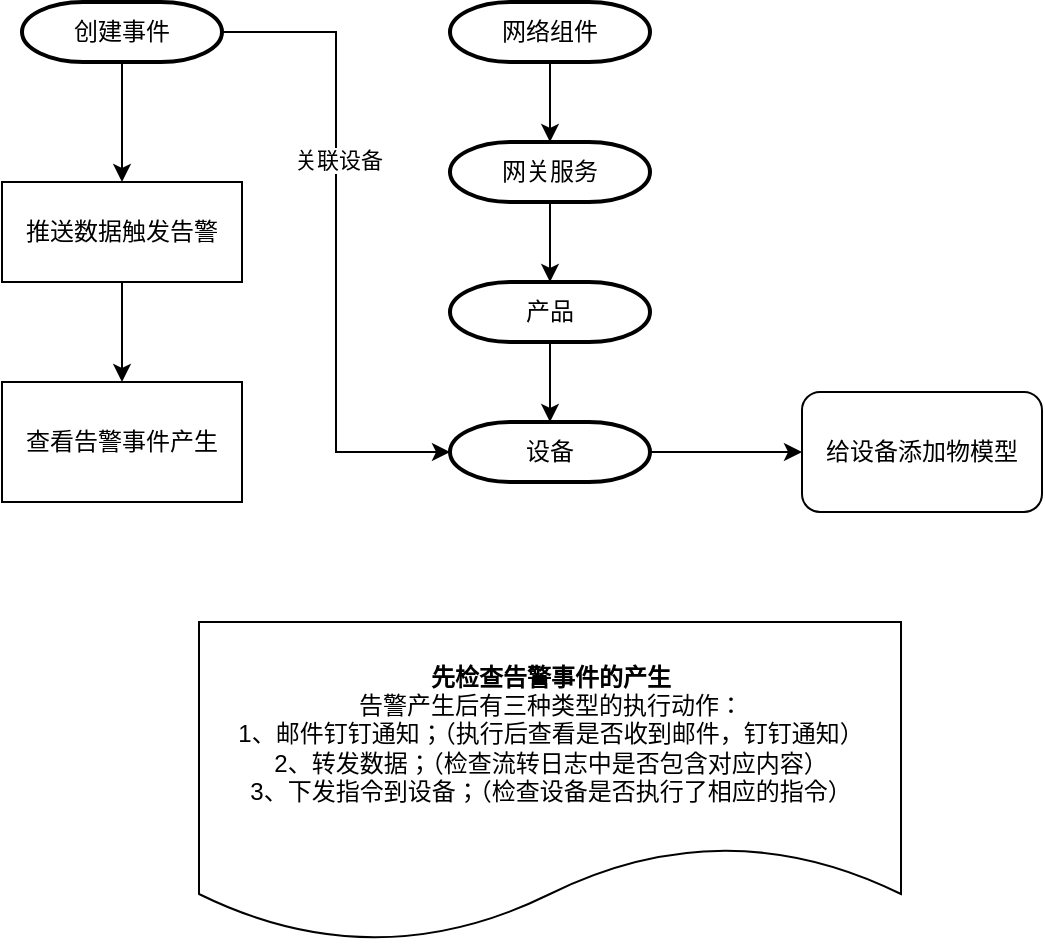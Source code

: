 <mxfile version="21.6.6" type="github">
  <diagram id="C5RBs43oDa-KdzZeNtuy" name="Page-1">
    <mxGraphModel dx="880" dy="555" grid="1" gridSize="10" guides="1" tooltips="1" connect="1" arrows="1" fold="1" page="1" pageScale="1" pageWidth="827" pageHeight="1169" math="0" shadow="0">
      <root>
        <mxCell id="WIyWlLk6GJQsqaUBKTNV-0" />
        <mxCell id="WIyWlLk6GJQsqaUBKTNV-1" parent="WIyWlLk6GJQsqaUBKTNV-0" />
        <mxCell id="ZPP5SdGMfIlQ1nmrVlfU-12" style="edgeStyle=orthogonalEdgeStyle;rounded=0;orthogonalLoop=1;jettySize=auto;html=1;exitX=0.5;exitY=1;exitDx=0;exitDy=0;exitPerimeter=0;entryX=0.5;entryY=0;entryDx=0;entryDy=0;entryPerimeter=0;" edge="1" parent="WIyWlLk6GJQsqaUBKTNV-1" source="ZPP5SdGMfIlQ1nmrVlfU-0" target="ZPP5SdGMfIlQ1nmrVlfU-1">
          <mxGeometry relative="1" as="geometry" />
        </mxCell>
        <mxCell id="ZPP5SdGMfIlQ1nmrVlfU-0" value="网络组件" style="strokeWidth=2;html=1;shape=mxgraph.flowchart.terminator;whiteSpace=wrap;" vertex="1" parent="WIyWlLk6GJQsqaUBKTNV-1">
          <mxGeometry x="364" y="60" width="100" height="30" as="geometry" />
        </mxCell>
        <mxCell id="ZPP5SdGMfIlQ1nmrVlfU-13" style="edgeStyle=orthogonalEdgeStyle;rounded=0;orthogonalLoop=1;jettySize=auto;html=1;exitX=0.5;exitY=1;exitDx=0;exitDy=0;exitPerimeter=0;entryX=0.5;entryY=0;entryDx=0;entryDy=0;entryPerimeter=0;" edge="1" parent="WIyWlLk6GJQsqaUBKTNV-1" source="ZPP5SdGMfIlQ1nmrVlfU-1" target="ZPP5SdGMfIlQ1nmrVlfU-3">
          <mxGeometry relative="1" as="geometry" />
        </mxCell>
        <mxCell id="ZPP5SdGMfIlQ1nmrVlfU-1" value="网关服务" style="strokeWidth=2;html=1;shape=mxgraph.flowchart.terminator;whiteSpace=wrap;" vertex="1" parent="WIyWlLk6GJQsqaUBKTNV-1">
          <mxGeometry x="364" y="130" width="100" height="30" as="geometry" />
        </mxCell>
        <mxCell id="ZPP5SdGMfIlQ1nmrVlfU-2" value="设备" style="strokeWidth=2;html=1;shape=mxgraph.flowchart.terminator;whiteSpace=wrap;" vertex="1" parent="WIyWlLk6GJQsqaUBKTNV-1">
          <mxGeometry x="364" y="270" width="100" height="30" as="geometry" />
        </mxCell>
        <mxCell id="ZPP5SdGMfIlQ1nmrVlfU-14" style="edgeStyle=orthogonalEdgeStyle;rounded=0;orthogonalLoop=1;jettySize=auto;html=1;exitX=0.5;exitY=1;exitDx=0;exitDy=0;exitPerimeter=0;entryX=0.5;entryY=0;entryDx=0;entryDy=0;entryPerimeter=0;" edge="1" parent="WIyWlLk6GJQsqaUBKTNV-1" source="ZPP5SdGMfIlQ1nmrVlfU-3" target="ZPP5SdGMfIlQ1nmrVlfU-2">
          <mxGeometry relative="1" as="geometry" />
        </mxCell>
        <mxCell id="ZPP5SdGMfIlQ1nmrVlfU-3" value="产品" style="strokeWidth=2;html=1;shape=mxgraph.flowchart.terminator;whiteSpace=wrap;" vertex="1" parent="WIyWlLk6GJQsqaUBKTNV-1">
          <mxGeometry x="364" y="200" width="100" height="30" as="geometry" />
        </mxCell>
        <mxCell id="ZPP5SdGMfIlQ1nmrVlfU-10" value="给设备添加物模型" style="rounded=1;whiteSpace=wrap;html=1;" vertex="1" parent="WIyWlLk6GJQsqaUBKTNV-1">
          <mxGeometry x="540" y="255" width="120" height="60" as="geometry" />
        </mxCell>
        <mxCell id="ZPP5SdGMfIlQ1nmrVlfU-11" value="" style="endArrow=classic;html=1;rounded=0;entryX=0;entryY=0.5;entryDx=0;entryDy=0;exitX=1;exitY=0.5;exitDx=0;exitDy=0;exitPerimeter=0;" edge="1" parent="WIyWlLk6GJQsqaUBKTNV-1" source="ZPP5SdGMfIlQ1nmrVlfU-2" target="ZPP5SdGMfIlQ1nmrVlfU-10">
          <mxGeometry width="50" height="50" relative="1" as="geometry">
            <mxPoint x="390" y="310" as="sourcePoint" />
            <mxPoint x="440" y="260" as="targetPoint" />
          </mxGeometry>
        </mxCell>
        <mxCell id="ZPP5SdGMfIlQ1nmrVlfU-22" style="edgeStyle=orthogonalEdgeStyle;rounded=0;orthogonalLoop=1;jettySize=auto;html=1;exitX=1;exitY=0.5;exitDx=0;exitDy=0;exitPerimeter=0;entryX=0;entryY=0.5;entryDx=0;entryDy=0;entryPerimeter=0;" edge="1" parent="WIyWlLk6GJQsqaUBKTNV-1" source="ZPP5SdGMfIlQ1nmrVlfU-18" target="ZPP5SdGMfIlQ1nmrVlfU-2">
          <mxGeometry relative="1" as="geometry" />
        </mxCell>
        <mxCell id="ZPP5SdGMfIlQ1nmrVlfU-23" value="关联设备" style="edgeLabel;html=1;align=center;verticalAlign=middle;resizable=0;points=[];" vertex="1" connectable="0" parent="ZPP5SdGMfIlQ1nmrVlfU-22">
          <mxGeometry x="-0.253" y="1" relative="1" as="geometry">
            <mxPoint as="offset" />
          </mxGeometry>
        </mxCell>
        <mxCell id="ZPP5SdGMfIlQ1nmrVlfU-26" style="edgeStyle=orthogonalEdgeStyle;rounded=0;orthogonalLoop=1;jettySize=auto;html=1;exitX=0.5;exitY=1;exitDx=0;exitDy=0;exitPerimeter=0;entryX=0.5;entryY=0;entryDx=0;entryDy=0;" edge="1" parent="WIyWlLk6GJQsqaUBKTNV-1" source="ZPP5SdGMfIlQ1nmrVlfU-18" target="ZPP5SdGMfIlQ1nmrVlfU-25">
          <mxGeometry relative="1" as="geometry" />
        </mxCell>
        <mxCell id="ZPP5SdGMfIlQ1nmrVlfU-18" value="创建事件" style="strokeWidth=2;html=1;shape=mxgraph.flowchart.terminator;whiteSpace=wrap;" vertex="1" parent="WIyWlLk6GJQsqaUBKTNV-1">
          <mxGeometry x="150" y="60" width="100" height="30" as="geometry" />
        </mxCell>
        <mxCell id="ZPP5SdGMfIlQ1nmrVlfU-29" style="edgeStyle=orthogonalEdgeStyle;rounded=0;orthogonalLoop=1;jettySize=auto;html=1;exitX=0.5;exitY=1;exitDx=0;exitDy=0;entryX=0.5;entryY=0;entryDx=0;entryDy=0;" edge="1" parent="WIyWlLk6GJQsqaUBKTNV-1" source="ZPP5SdGMfIlQ1nmrVlfU-25" target="ZPP5SdGMfIlQ1nmrVlfU-27">
          <mxGeometry relative="1" as="geometry" />
        </mxCell>
        <mxCell id="ZPP5SdGMfIlQ1nmrVlfU-25" value="推送数据触发告警" style="rounded=0;whiteSpace=wrap;html=1;" vertex="1" parent="WIyWlLk6GJQsqaUBKTNV-1">
          <mxGeometry x="140" y="150" width="120" height="50" as="geometry" />
        </mxCell>
        <mxCell id="ZPP5SdGMfIlQ1nmrVlfU-27" value="查看告警事件产生" style="rounded=0;whiteSpace=wrap;html=1;" vertex="1" parent="WIyWlLk6GJQsqaUBKTNV-1">
          <mxGeometry x="140" y="250" width="120" height="60" as="geometry" />
        </mxCell>
        <mxCell id="ZPP5SdGMfIlQ1nmrVlfU-30" value="&lt;b&gt;先检查告警事件的产生&lt;/b&gt;&lt;br&gt;告警产生后有三种类型的执行动作：&lt;br&gt;1、邮件钉钉通知；（执行后查看是否收到邮件，钉钉通知）&lt;br&gt;2、转发数据；（检查流转日志中是否包含对应内容）&lt;br&gt;3、下发指令到设备；（检查设备是否执行了相应的指令）" style="shape=document;whiteSpace=wrap;html=1;boundedLbl=1;" vertex="1" parent="WIyWlLk6GJQsqaUBKTNV-1">
          <mxGeometry x="238.5" y="370" width="351" height="160" as="geometry" />
        </mxCell>
      </root>
    </mxGraphModel>
  </diagram>
</mxfile>
